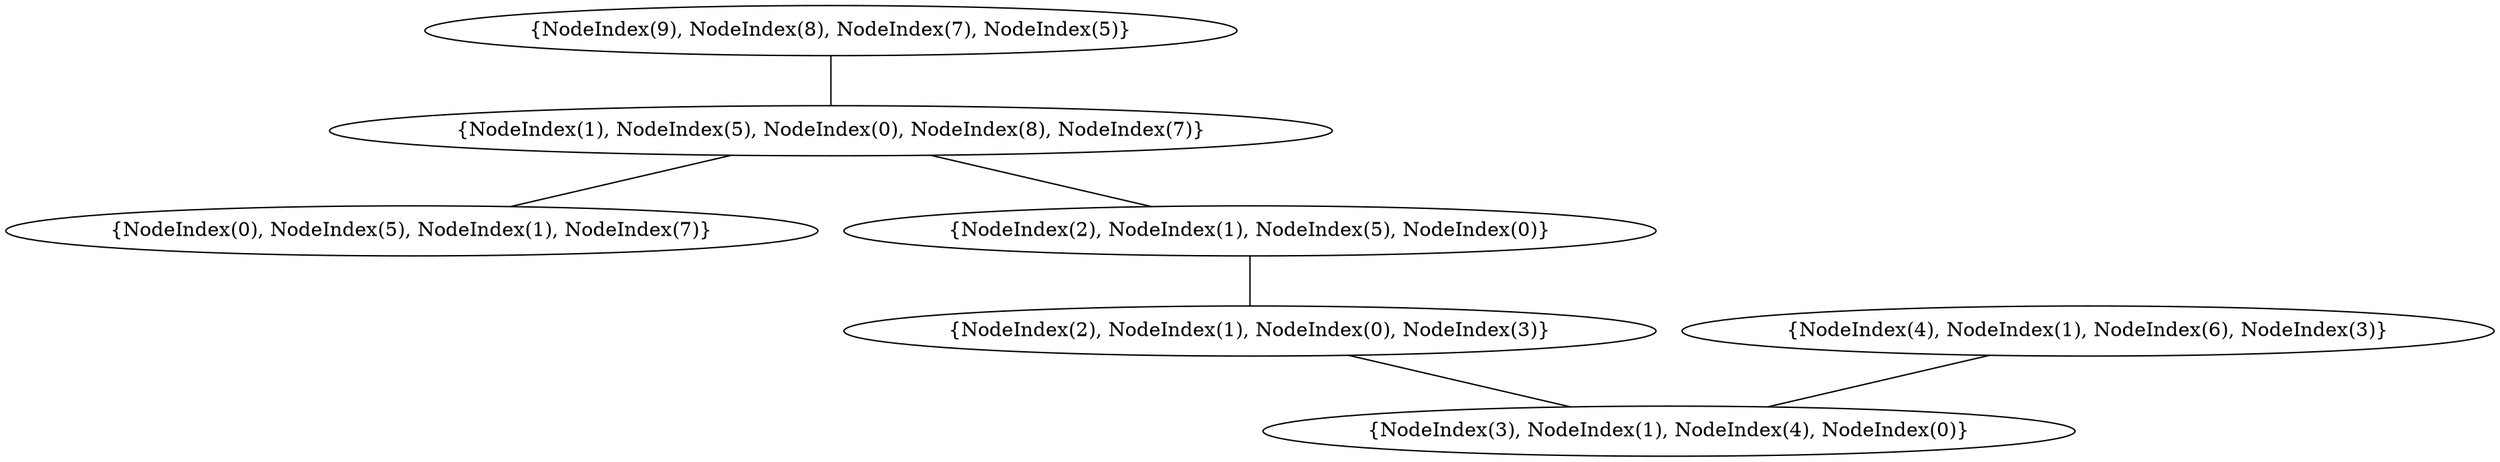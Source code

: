graph {
    0 [ label = "{NodeIndex(3), NodeIndex(1), NodeIndex(4), NodeIndex(0)}" ]
    1 [ label = "{NodeIndex(0), NodeIndex(5), NodeIndex(1), NodeIndex(7)}" ]
    2 [ label = "{NodeIndex(2), NodeIndex(1), NodeIndex(0), NodeIndex(3)}" ]
    3 [ label = "{NodeIndex(2), NodeIndex(1), NodeIndex(5), NodeIndex(0)}" ]
    4 [ label = "{NodeIndex(4), NodeIndex(1), NodeIndex(6), NodeIndex(3)}" ]
    5 [ label = "{NodeIndex(1), NodeIndex(5), NodeIndex(0), NodeIndex(8), NodeIndex(7)}" ]
    6 [ label = "{NodeIndex(9), NodeIndex(8), NodeIndex(7), NodeIndex(5)}" ]
    3 -- 2 [ ]
    4 -- 0 [ ]
    5 -- 1 [ ]
    6 -- 5 [ ]
    2 -- 0 [ ]
    5 -- 3 [ ]
}
